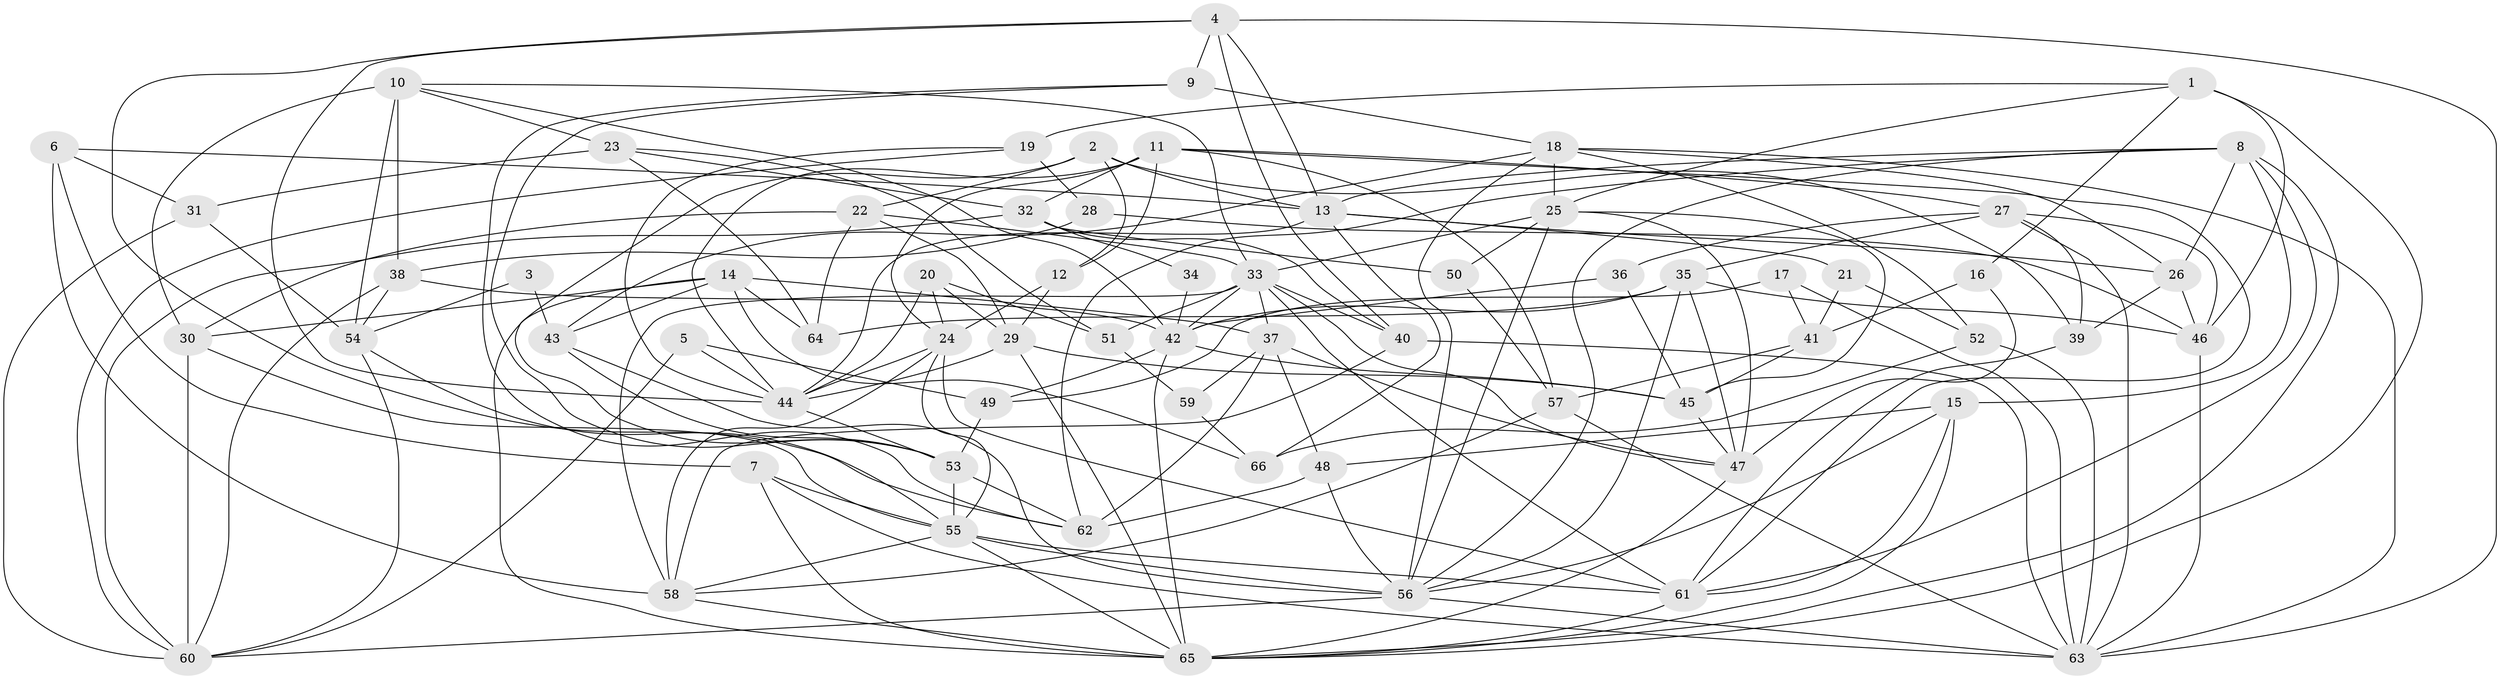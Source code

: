 // original degree distribution, {3: 0.25190839694656486, 5: 0.19083969465648856, 2: 0.1297709923664122, 6: 0.061068702290076333, 4: 0.3053435114503817, 7: 0.04580152671755725, 8: 0.015267175572519083}
// Generated by graph-tools (version 1.1) at 2025/02/03/09/25 03:02:04]
// undirected, 66 vertices, 182 edges
graph export_dot {
graph [start="1"]
  node [color=gray90,style=filled];
  1;
  2;
  3;
  4;
  5;
  6;
  7;
  8;
  9;
  10;
  11;
  12;
  13;
  14;
  15;
  16;
  17;
  18;
  19;
  20;
  21;
  22;
  23;
  24;
  25;
  26;
  27;
  28;
  29;
  30;
  31;
  32;
  33;
  34;
  35;
  36;
  37;
  38;
  39;
  40;
  41;
  42;
  43;
  44;
  45;
  46;
  47;
  48;
  49;
  50;
  51;
  52;
  53;
  54;
  55;
  56;
  57;
  58;
  59;
  60;
  61;
  62;
  63;
  64;
  65;
  66;
  1 -- 16 [weight=1.0];
  1 -- 19 [weight=1.0];
  1 -- 25 [weight=1.0];
  1 -- 46 [weight=1.0];
  1 -- 65 [weight=1.0];
  2 -- 12 [weight=1.0];
  2 -- 13 [weight=1.0];
  2 -- 22 [weight=1.0];
  2 -- 39 [weight=1.0];
  2 -- 53 [weight=1.0];
  3 -- 43 [weight=1.0];
  3 -- 54 [weight=1.0];
  4 -- 9 [weight=1.0];
  4 -- 13 [weight=1.0];
  4 -- 40 [weight=1.0];
  4 -- 44 [weight=1.0];
  4 -- 62 [weight=1.0];
  4 -- 63 [weight=1.0];
  5 -- 44 [weight=1.0];
  5 -- 49 [weight=1.0];
  5 -- 60 [weight=1.0];
  6 -- 7 [weight=1.0];
  6 -- 13 [weight=1.0];
  6 -- 31 [weight=1.0];
  6 -- 58 [weight=1.0];
  7 -- 55 [weight=1.0];
  7 -- 63 [weight=1.0];
  7 -- 65 [weight=1.0];
  8 -- 13 [weight=1.0];
  8 -- 15 [weight=1.0];
  8 -- 26 [weight=1.0];
  8 -- 56 [weight=1.0];
  8 -- 61 [weight=1.0];
  8 -- 62 [weight=1.0];
  8 -- 65 [weight=1.0];
  9 -- 18 [weight=2.0];
  9 -- 53 [weight=1.0];
  9 -- 62 [weight=1.0];
  10 -- 23 [weight=1.0];
  10 -- 30 [weight=1.0];
  10 -- 33 [weight=1.0];
  10 -- 38 [weight=1.0];
  10 -- 42 [weight=1.0];
  10 -- 54 [weight=2.0];
  11 -- 12 [weight=1.0];
  11 -- 24 [weight=1.0];
  11 -- 27 [weight=1.0];
  11 -- 32 [weight=1.0];
  11 -- 44 [weight=1.0];
  11 -- 57 [weight=1.0];
  11 -- 61 [weight=1.0];
  12 -- 24 [weight=2.0];
  12 -- 29 [weight=1.0];
  13 -- 21 [weight=1.0];
  13 -- 26 [weight=1.0];
  13 -- 44 [weight=1.0];
  13 -- 66 [weight=1.0];
  14 -- 30 [weight=1.0];
  14 -- 37 [weight=1.0];
  14 -- 43 [weight=1.0];
  14 -- 64 [weight=1.0];
  14 -- 65 [weight=2.0];
  14 -- 66 [weight=1.0];
  15 -- 48 [weight=1.0];
  15 -- 56 [weight=1.0];
  15 -- 61 [weight=1.0];
  15 -- 65 [weight=1.0];
  16 -- 41 [weight=1.0];
  16 -- 47 [weight=1.0];
  17 -- 41 [weight=1.0];
  17 -- 49 [weight=1.0];
  17 -- 63 [weight=2.0];
  18 -- 25 [weight=1.0];
  18 -- 26 [weight=1.0];
  18 -- 43 [weight=1.0];
  18 -- 52 [weight=2.0];
  18 -- 56 [weight=1.0];
  18 -- 63 [weight=1.0];
  19 -- 28 [weight=1.0];
  19 -- 44 [weight=1.0];
  19 -- 60 [weight=1.0];
  20 -- 24 [weight=1.0];
  20 -- 29 [weight=1.0];
  20 -- 44 [weight=1.0];
  20 -- 51 [weight=1.0];
  21 -- 41 [weight=1.0];
  21 -- 52 [weight=1.0];
  22 -- 29 [weight=1.0];
  22 -- 30 [weight=1.0];
  22 -- 33 [weight=1.0];
  22 -- 64 [weight=1.0];
  23 -- 31 [weight=1.0];
  23 -- 32 [weight=1.0];
  23 -- 51 [weight=1.0];
  23 -- 64 [weight=1.0];
  24 -- 44 [weight=1.0];
  24 -- 55 [weight=1.0];
  24 -- 58 [weight=1.0];
  24 -- 61 [weight=1.0];
  25 -- 33 [weight=1.0];
  25 -- 45 [weight=1.0];
  25 -- 47 [weight=1.0];
  25 -- 50 [weight=1.0];
  25 -- 56 [weight=1.0];
  26 -- 39 [weight=1.0];
  26 -- 46 [weight=1.0];
  27 -- 35 [weight=1.0];
  27 -- 36 [weight=1.0];
  27 -- 39 [weight=1.0];
  27 -- 46 [weight=1.0];
  27 -- 63 [weight=1.0];
  28 -- 38 [weight=1.0];
  28 -- 46 [weight=1.0];
  29 -- 44 [weight=1.0];
  29 -- 45 [weight=2.0];
  29 -- 65 [weight=1.0];
  30 -- 55 [weight=1.0];
  30 -- 60 [weight=1.0];
  31 -- 54 [weight=1.0];
  31 -- 60 [weight=1.0];
  32 -- 34 [weight=2.0];
  32 -- 40 [weight=1.0];
  32 -- 50 [weight=1.0];
  32 -- 60 [weight=2.0];
  33 -- 37 [weight=1.0];
  33 -- 40 [weight=1.0];
  33 -- 42 [weight=1.0];
  33 -- 47 [weight=1.0];
  33 -- 51 [weight=2.0];
  33 -- 58 [weight=3.0];
  33 -- 61 [weight=1.0];
  34 -- 42 [weight=1.0];
  35 -- 42 [weight=1.0];
  35 -- 46 [weight=1.0];
  35 -- 47 [weight=1.0];
  35 -- 56 [weight=1.0];
  35 -- 64 [weight=1.0];
  36 -- 42 [weight=1.0];
  36 -- 45 [weight=1.0];
  37 -- 47 [weight=1.0];
  37 -- 48 [weight=1.0];
  37 -- 59 [weight=1.0];
  37 -- 62 [weight=1.0];
  38 -- 42 [weight=1.0];
  38 -- 54 [weight=1.0];
  38 -- 60 [weight=1.0];
  39 -- 61 [weight=1.0];
  40 -- 58 [weight=1.0];
  40 -- 63 [weight=1.0];
  41 -- 45 [weight=2.0];
  41 -- 57 [weight=2.0];
  42 -- 45 [weight=1.0];
  42 -- 49 [weight=1.0];
  42 -- 65 [weight=1.0];
  43 -- 53 [weight=1.0];
  43 -- 56 [weight=1.0];
  44 -- 53 [weight=1.0];
  45 -- 47 [weight=1.0];
  46 -- 63 [weight=2.0];
  47 -- 65 [weight=1.0];
  48 -- 56 [weight=1.0];
  48 -- 62 [weight=1.0];
  49 -- 53 [weight=1.0];
  50 -- 57 [weight=1.0];
  51 -- 59 [weight=1.0];
  52 -- 63 [weight=1.0];
  52 -- 66 [weight=1.0];
  53 -- 55 [weight=1.0];
  53 -- 62 [weight=1.0];
  54 -- 55 [weight=1.0];
  54 -- 60 [weight=1.0];
  55 -- 56 [weight=1.0];
  55 -- 58 [weight=1.0];
  55 -- 61 [weight=1.0];
  55 -- 65 [weight=1.0];
  56 -- 60 [weight=1.0];
  56 -- 63 [weight=1.0];
  57 -- 58 [weight=1.0];
  57 -- 63 [weight=1.0];
  58 -- 65 [weight=1.0];
  59 -- 66 [weight=1.0];
  61 -- 65 [weight=1.0];
}
